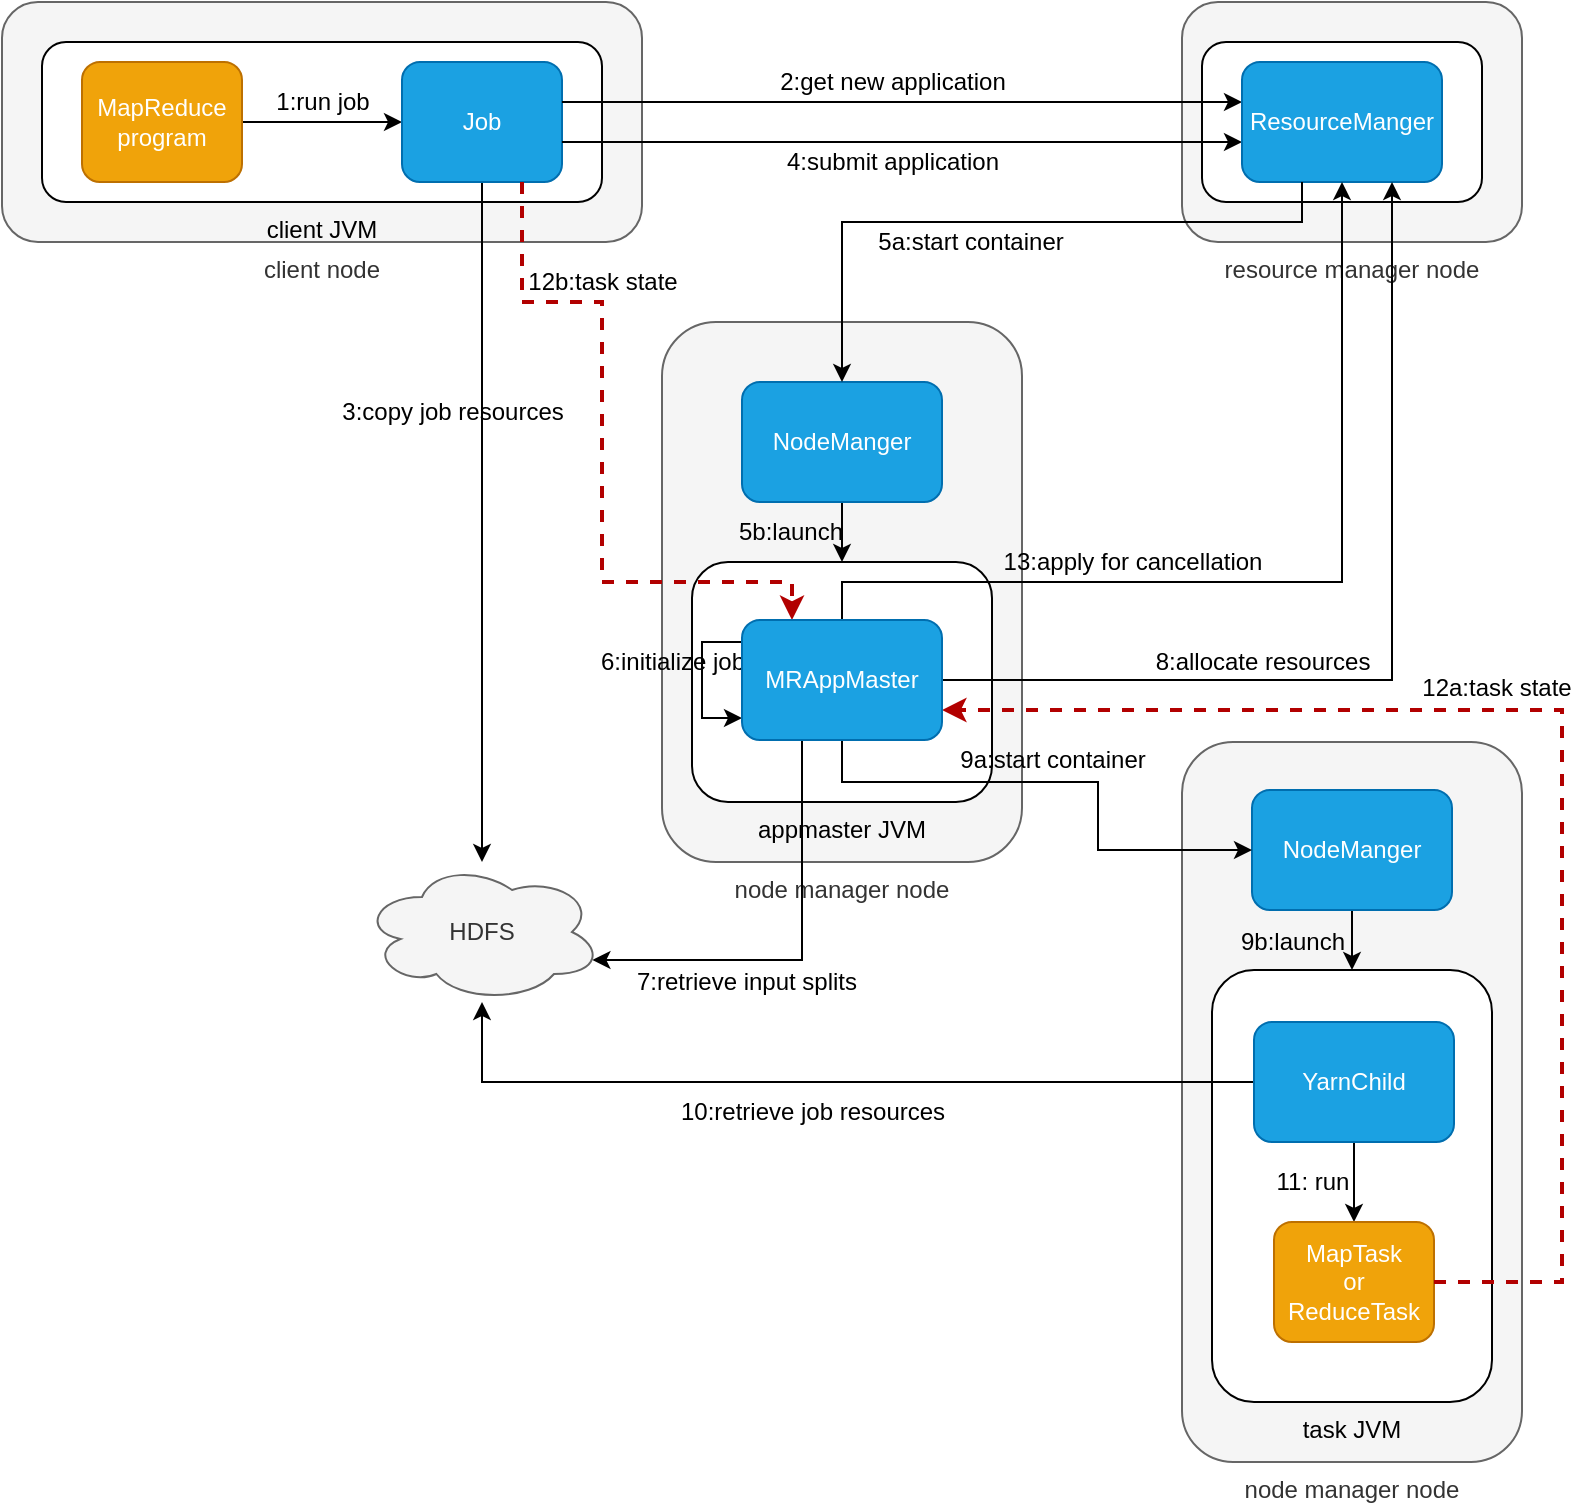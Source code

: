 <mxfile version="12.4.2" type="device" pages="1"><diagram id="mjMHTKMeeBQPnWfdmIJW" name="第 1 页"><mxGraphModel dx="1186" dy="875" grid="1" gridSize="10" guides="1" tooltips="1" connect="1" arrows="1" fold="1" page="1" pageScale="1" pageWidth="827" pageHeight="1169" math="0" shadow="0"><root><mxCell id="0"/><mxCell id="1" parent="0"/><mxCell id="e0nVBtO8CDJdGfh21C2v-21" value="node manager node" style="rounded=1;whiteSpace=wrap;html=1;labelPosition=center;verticalLabelPosition=bottom;align=center;verticalAlign=top;fillColor=#f5f5f5;strokeColor=#666666;fontColor=#333333;" vertex="1" parent="1"><mxGeometry x="360" y="320" width="180" height="270" as="geometry"/></mxCell><mxCell id="e0nVBtO8CDJdGfh21C2v-1" value="client node" style="rounded=1;whiteSpace=wrap;html=1;labelPosition=center;verticalLabelPosition=bottom;align=center;verticalAlign=top;fillColor=#f5f5f5;strokeColor=#666666;fontColor=#333333;" vertex="1" parent="1"><mxGeometry x="30" y="160" width="320" height="120" as="geometry"/></mxCell><mxCell id="e0nVBtO8CDJdGfh21C2v-2" value="client JVM" style="rounded=1;whiteSpace=wrap;html=1;labelPosition=center;verticalLabelPosition=bottom;align=center;verticalAlign=top;" vertex="1" parent="1"><mxGeometry x="50" y="180" width="280" height="80" as="geometry"/></mxCell><mxCell id="e0nVBtO8CDJdGfh21C2v-6" value="" style="edgeStyle=orthogonalEdgeStyle;rounded=0;orthogonalLoop=1;jettySize=auto;html=1;entryX=0;entryY=0.5;entryDx=0;entryDy=0;" edge="1" parent="1" source="e0nVBtO8CDJdGfh21C2v-3" target="e0nVBtO8CDJdGfh21C2v-5"><mxGeometry relative="1" as="geometry"/></mxCell><mxCell id="e0nVBtO8CDJdGfh21C2v-3" value="MapReduce&lt;br&gt;program" style="rounded=1;whiteSpace=wrap;html=1;fillColor=#f0a30a;strokeColor=#BD7000;fontColor=#ffffff;" vertex="1" parent="1"><mxGeometry x="70" y="190" width="80" height="60" as="geometry"/></mxCell><mxCell id="e0nVBtO8CDJdGfh21C2v-15" style="edgeStyle=orthogonalEdgeStyle;rounded=0;orthogonalLoop=1;jettySize=auto;html=1;" edge="1" parent="1" source="e0nVBtO8CDJdGfh21C2v-5" target="e0nVBtO8CDJdGfh21C2v-14"><mxGeometry relative="1" as="geometry"/></mxCell><mxCell id="e0nVBtO8CDJdGfh21C2v-5" value="Job" style="rounded=1;whiteSpace=wrap;html=1;fillColor=#1ba1e2;strokeColor=#006EAF;fontColor=#ffffff;" vertex="1" parent="1"><mxGeometry x="230" y="190" width="80" height="60" as="geometry"/></mxCell><mxCell id="e0nVBtO8CDJdGfh21C2v-7" value="1:run job" style="text;html=1;align=center;verticalAlign=middle;resizable=0;points=[];;autosize=1;" vertex="1" parent="1"><mxGeometry x="160" y="200" width="60" height="20" as="geometry"/></mxCell><mxCell id="e0nVBtO8CDJdGfh21C2v-8" value="resource manager node" style="rounded=1;whiteSpace=wrap;html=1;labelPosition=center;verticalLabelPosition=bottom;align=center;verticalAlign=top;fillColor=#f5f5f5;strokeColor=#666666;fontColor=#333333;" vertex="1" parent="1"><mxGeometry x="620" y="160" width="170" height="120" as="geometry"/></mxCell><mxCell id="e0nVBtO8CDJdGfh21C2v-9" value="" style="rounded=1;whiteSpace=wrap;html=1;" vertex="1" parent="1"><mxGeometry x="630" y="180" width="140" height="80" as="geometry"/></mxCell><mxCell id="e0nVBtO8CDJdGfh21C2v-13" value="2:get new application" style="text;html=1;align=center;verticalAlign=middle;resizable=0;points=[];;autosize=1;" vertex="1" parent="1"><mxGeometry x="410" y="190" width="130" height="20" as="geometry"/></mxCell><mxCell id="e0nVBtO8CDJdGfh21C2v-11" style="edgeStyle=orthogonalEdgeStyle;rounded=0;orthogonalLoop=1;jettySize=auto;html=1;" edge="1" parent="1" source="e0nVBtO8CDJdGfh21C2v-5" target="e0nVBtO8CDJdGfh21C2v-10"><mxGeometry relative="1" as="geometry"><Array as="points"><mxPoint x="420" y="210"/><mxPoint x="420" y="210"/></Array></mxGeometry></mxCell><mxCell id="e0nVBtO8CDJdGfh21C2v-14" value="HDFS" style="ellipse;shape=cloud;whiteSpace=wrap;html=1;fillColor=#f5f5f5;strokeColor=#666666;fontColor=#333333;" vertex="1" parent="1"><mxGeometry x="210" y="590" width="120" height="70" as="geometry"/></mxCell><mxCell id="e0nVBtO8CDJdGfh21C2v-17" value="3:copy job resources" style="text;html=1;align=center;verticalAlign=middle;resizable=0;points=[];;autosize=1;" vertex="1" parent="1"><mxGeometry x="190" y="355" width="130" height="20" as="geometry"/></mxCell><mxCell id="e0nVBtO8CDJdGfh21C2v-20" value="4:submit application" style="text;html=1;align=center;verticalAlign=middle;resizable=0;points=[];;autosize=1;" vertex="1" parent="1"><mxGeometry x="415" y="230" width="120" height="20" as="geometry"/></mxCell><mxCell id="e0nVBtO8CDJdGfh21C2v-19" style="edgeStyle=orthogonalEdgeStyle;rounded=0;orthogonalLoop=1;jettySize=auto;html=1;" edge="1" parent="1" source="e0nVBtO8CDJdGfh21C2v-5"><mxGeometry relative="1" as="geometry"><mxPoint x="650" y="230" as="targetPoint"/><Array as="points"><mxPoint x="650" y="230"/></Array></mxGeometry></mxCell><mxCell id="e0nVBtO8CDJdGfh21C2v-58" style="edgeStyle=orthogonalEdgeStyle;rounded=0;orthogonalLoop=1;jettySize=auto;html=1;" edge="1" parent="1" source="e0nVBtO8CDJdGfh21C2v-22" target="e0nVBtO8CDJdGfh21C2v-57"><mxGeometry relative="1" as="geometry"/></mxCell><mxCell id="e0nVBtO8CDJdGfh21C2v-22" value="NodeManger" style="rounded=1;whiteSpace=wrap;html=1;fillColor=#1ba1e2;strokeColor=#006EAF;fontColor=#ffffff;" vertex="1" parent="1"><mxGeometry x="400" y="350" width="100" height="60" as="geometry"/></mxCell><mxCell id="e0nVBtO8CDJdGfh21C2v-10" value="ResourceManger" style="rounded=1;whiteSpace=wrap;html=1;fillColor=#1ba1e2;strokeColor=#006EAF;fontColor=#ffffff;" vertex="1" parent="1"><mxGeometry x="650" y="190" width="100" height="60" as="geometry"/></mxCell><mxCell id="e0nVBtO8CDJdGfh21C2v-23" style="edgeStyle=orthogonalEdgeStyle;rounded=0;orthogonalLoop=1;jettySize=auto;html=1;" edge="1" parent="1" target="e0nVBtO8CDJdGfh21C2v-22"><mxGeometry relative="1" as="geometry"><mxPoint x="610" y="390" as="targetPoint"/><mxPoint x="680" y="250" as="sourcePoint"/><Array as="points"><mxPoint x="680" y="270"/><mxPoint x="450" y="270"/></Array></mxGeometry></mxCell><mxCell id="e0nVBtO8CDJdGfh21C2v-25" value="5a:start container" style="text;html=1;align=center;verticalAlign=middle;resizable=0;points=[];;autosize=1;" vertex="1" parent="1"><mxGeometry x="459" y="270" width="110" height="20" as="geometry"/></mxCell><mxCell id="e0nVBtO8CDJdGfh21C2v-34" value="7:retrieve input splits" style="text;html=1;align=center;verticalAlign=middle;resizable=0;points=[];;autosize=1;" vertex="1" parent="1"><mxGeometry x="337" y="640" width="130" height="20" as="geometry"/></mxCell><mxCell id="e0nVBtO8CDJdGfh21C2v-36" value="8:allocate resources" style="text;html=1;align=center;verticalAlign=middle;resizable=0;points=[];;autosize=1;" vertex="1" parent="1"><mxGeometry x="600" y="480" width="120" height="20" as="geometry"/></mxCell><mxCell id="e0nVBtO8CDJdGfh21C2v-39" value="node manager node" style="rounded=1;whiteSpace=wrap;html=1;fillColor=#f5f5f5;strokeColor=#666666;fontColor=#333333;labelPosition=center;verticalLabelPosition=bottom;align=center;verticalAlign=top;" vertex="1" parent="1"><mxGeometry x="620" y="530" width="170" height="360" as="geometry"/></mxCell><mxCell id="e0nVBtO8CDJdGfh21C2v-50" style="edgeStyle=orthogonalEdgeStyle;rounded=0;orthogonalLoop=1;jettySize=auto;html=1;entryX=0.5;entryY=0;entryDx=0;entryDy=0;" edge="1" parent="1" source="e0nVBtO8CDJdGfh21C2v-40" target="e0nVBtO8CDJdGfh21C2v-44"><mxGeometry relative="1" as="geometry"/></mxCell><mxCell id="e0nVBtO8CDJdGfh21C2v-40" value="NodeManger" style="rounded=1;whiteSpace=wrap;html=1;fillColor=#1ba1e2;strokeColor=#006EAF;fontColor=#ffffff;" vertex="1" parent="1"><mxGeometry x="655" y="554" width="100" height="60" as="geometry"/></mxCell><mxCell id="e0nVBtO8CDJdGfh21C2v-44" value="task JVM" style="rounded=1;whiteSpace=wrap;html=1;labelPosition=center;verticalLabelPosition=bottom;align=center;verticalAlign=top;" vertex="1" parent="1"><mxGeometry x="635" y="644" width="140" height="216" as="geometry"/></mxCell><mxCell id="e0nVBtO8CDJdGfh21C2v-52" style="edgeStyle=orthogonalEdgeStyle;rounded=0;orthogonalLoop=1;jettySize=auto;html=1;entryX=0.5;entryY=1;entryDx=0;entryDy=0;entryPerimeter=0;" edge="1" parent="1" source="e0nVBtO8CDJdGfh21C2v-45" target="e0nVBtO8CDJdGfh21C2v-14"><mxGeometry relative="1" as="geometry"/></mxCell><mxCell id="e0nVBtO8CDJdGfh21C2v-55" style="edgeStyle=orthogonalEdgeStyle;rounded=0;orthogonalLoop=1;jettySize=auto;html=1;entryX=0.5;entryY=0;entryDx=0;entryDy=0;" edge="1" parent="1" source="e0nVBtO8CDJdGfh21C2v-45" target="e0nVBtO8CDJdGfh21C2v-54"><mxGeometry relative="1" as="geometry"/></mxCell><mxCell id="e0nVBtO8CDJdGfh21C2v-45" value="YarnChild" style="rounded=1;whiteSpace=wrap;html=1;fillColor=#1ba1e2;strokeColor=#006EAF;fontColor=#ffffff;" vertex="1" parent="1"><mxGeometry x="656" y="670" width="100" height="60" as="geometry"/></mxCell><mxCell id="e0nVBtO8CDJdGfh21C2v-51" value="9b:launch" style="text;html=1;align=center;verticalAlign=middle;resizable=0;points=[];;autosize=1;" vertex="1" parent="1"><mxGeometry x="640" y="620" width="70" height="20" as="geometry"/></mxCell><mxCell id="e0nVBtO8CDJdGfh21C2v-53" value="10:retrieve job resources" style="text;html=1;align=center;verticalAlign=middle;resizable=0;points=[];;autosize=1;" vertex="1" parent="1"><mxGeometry x="360" y="705" width="150" height="20" as="geometry"/></mxCell><mxCell id="e0nVBtO8CDJdGfh21C2v-54" value="MapTask&lt;br&gt;or&lt;br&gt;ReduceTask" style="rounded=1;whiteSpace=wrap;html=1;fillColor=#f0a30a;strokeColor=#BD7000;fontColor=#ffffff;" vertex="1" parent="1"><mxGeometry x="666" y="770" width="80" height="60" as="geometry"/></mxCell><mxCell id="e0nVBtO8CDJdGfh21C2v-56" value="11: run" style="text;html=1;align=center;verticalAlign=middle;resizable=0;points=[];;autosize=1;" vertex="1" parent="1"><mxGeometry x="660" y="740" width="50" height="20" as="geometry"/></mxCell><mxCell id="e0nVBtO8CDJdGfh21C2v-57" value="appmaster JVM" style="rounded=1;whiteSpace=wrap;html=1;labelPosition=center;verticalLabelPosition=bottom;align=center;verticalAlign=top;" vertex="1" parent="1"><mxGeometry x="375" y="440" width="150" height="120" as="geometry"/></mxCell><mxCell id="e0nVBtO8CDJdGfh21C2v-29" style="edgeStyle=orthogonalEdgeStyle;rounded=0;orthogonalLoop=1;jettySize=auto;html=1;" edge="1" parent="1" source="e0nVBtO8CDJdGfh21C2v-26" target="e0nVBtO8CDJdGfh21C2v-26"><mxGeometry relative="1" as="geometry"><Array as="points"><mxPoint x="380" y="480"/></Array></mxGeometry></mxCell><mxCell id="e0nVBtO8CDJdGfh21C2v-28" value="5b:launch" style="text;html=1;align=center;verticalAlign=middle;resizable=0;points=[];;autosize=1;" vertex="1" parent="1"><mxGeometry x="389" y="415" width="70" height="20" as="geometry"/></mxCell><mxCell id="e0nVBtO8CDJdGfh21C2v-35" style="edgeStyle=orthogonalEdgeStyle;rounded=0;orthogonalLoop=1;jettySize=auto;html=1;entryX=0.75;entryY=1;entryDx=0;entryDy=0;" edge="1" parent="1" source="e0nVBtO8CDJdGfh21C2v-26" target="e0nVBtO8CDJdGfh21C2v-10"><mxGeometry relative="1" as="geometry"/></mxCell><mxCell id="e0nVBtO8CDJdGfh21C2v-41" style="edgeStyle=orthogonalEdgeStyle;rounded=0;orthogonalLoop=1;jettySize=auto;html=1;" edge="1" parent="1" source="e0nVBtO8CDJdGfh21C2v-26" target="e0nVBtO8CDJdGfh21C2v-40"><mxGeometry relative="1" as="geometry"><mxPoint x="450" y="530" as="sourcePoint"/><mxPoint x="655" y="594" as="targetPoint"/><Array as="points"><mxPoint x="450" y="550"/><mxPoint x="578" y="550"/><mxPoint x="578" y="584"/></Array></mxGeometry></mxCell><mxCell id="e0nVBtO8CDJdGfh21C2v-32" style="edgeStyle=orthogonalEdgeStyle;rounded=0;orthogonalLoop=1;jettySize=auto;html=1;entryX=0.96;entryY=0.7;entryDx=0;entryDy=0;entryPerimeter=0;" edge="1" parent="1" source="e0nVBtO8CDJdGfh21C2v-26" target="e0nVBtO8CDJdGfh21C2v-14"><mxGeometry relative="1" as="geometry"><mxPoint x="330" y="610" as="targetPoint"/><Array as="points"><mxPoint x="430" y="639"/></Array></mxGeometry></mxCell><mxCell id="e0nVBtO8CDJdGfh21C2v-30" value="6:initialize job" style="text;html=1;align=center;verticalAlign=middle;resizable=0;points=[];;autosize=1;" vertex="1" parent="1"><mxGeometry x="320" y="480" width="90" height="20" as="geometry"/></mxCell><mxCell id="e0nVBtO8CDJdGfh21C2v-42" value="9a:start container" style="text;html=1;align=center;verticalAlign=middle;resizable=0;points=[];;autosize=1;" vertex="1" parent="1"><mxGeometry x="500" y="529" width="110" height="20" as="geometry"/></mxCell><mxCell id="e0nVBtO8CDJdGfh21C2v-61" style="edgeStyle=orthogonalEdgeStyle;rounded=0;orthogonalLoop=1;jettySize=auto;html=1;entryX=1;entryY=0.75;entryDx=0;entryDy=0;fillColor=#e51400;strokeColor=#B20000;dashed=1;strokeWidth=2;" edge="1" parent="1" source="e0nVBtO8CDJdGfh21C2v-54" target="e0nVBtO8CDJdGfh21C2v-26"><mxGeometry relative="1" as="geometry"><Array as="points"><mxPoint x="810" y="800"/><mxPoint x="810" y="514"/></Array></mxGeometry></mxCell><mxCell id="e0nVBtO8CDJdGfh21C2v-63" value="12a:task state" style="text;html=1;align=center;verticalAlign=middle;resizable=0;points=[];;autosize=1;" vertex="1" parent="1"><mxGeometry x="732" y="493" width="90" height="20" as="geometry"/></mxCell><mxCell id="e0nVBtO8CDJdGfh21C2v-65" style="edgeStyle=orthogonalEdgeStyle;rounded=0;orthogonalLoop=1;jettySize=auto;html=1;entryX=0.25;entryY=0;entryDx=0;entryDy=0;dashed=1;fillColor=#e51400;strokeColor=#B20000;strokeWidth=2;" edge="1" parent="1" source="e0nVBtO8CDJdGfh21C2v-5" target="e0nVBtO8CDJdGfh21C2v-26"><mxGeometry relative="1" as="geometry"><Array as="points"><mxPoint x="290" y="310"/><mxPoint x="330" y="310"/><mxPoint x="330" y="450"/><mxPoint x="425" y="450"/></Array></mxGeometry></mxCell><mxCell id="e0nVBtO8CDJdGfh21C2v-66" value="12b:task state" style="text;html=1;align=center;verticalAlign=middle;resizable=0;points=[];;autosize=1;" vertex="1" parent="1"><mxGeometry x="285" y="290" width="90" height="20" as="geometry"/></mxCell><mxCell id="e0nVBtO8CDJdGfh21C2v-67" style="edgeStyle=orthogonalEdgeStyle;rounded=0;orthogonalLoop=1;jettySize=auto;html=1;strokeWidth=1;fillColor=#e51400;strokeColor=#000000;" edge="1" parent="1" source="e0nVBtO8CDJdGfh21C2v-26" target="e0nVBtO8CDJdGfh21C2v-10"><mxGeometry relative="1" as="geometry"><Array as="points"><mxPoint x="450" y="450"/><mxPoint x="700" y="450"/></Array></mxGeometry></mxCell><mxCell id="e0nVBtO8CDJdGfh21C2v-26" value="MRAppMaster" style="rounded=1;whiteSpace=wrap;html=1;fillColor=#1ba1e2;strokeColor=#006EAF;fontColor=#ffffff;" vertex="1" parent="1"><mxGeometry x="400" y="469" width="100" height="60" as="geometry"/></mxCell><mxCell id="e0nVBtO8CDJdGfh21C2v-68" value="13:apply for cancellation" style="text;html=1;align=center;verticalAlign=middle;resizable=0;points=[];;autosize=1;" vertex="1" parent="1"><mxGeometry x="525" y="430" width="140" height="20" as="geometry"/></mxCell></root></mxGraphModel></diagram></mxfile>